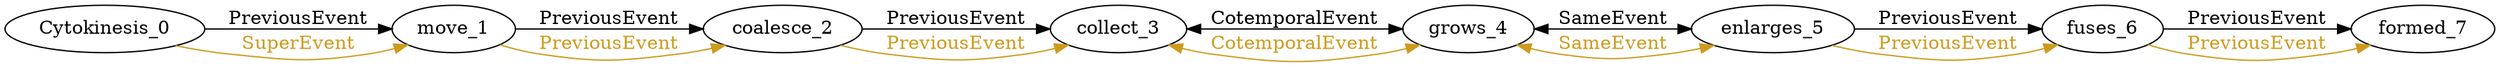 digraph finite_state_machine { 
	rankdir=LR;
	size="50,50";
node0 [label = "Cytokinesis_0"]
node1 [label = "move_1"]
node2 [label = "coalesce_2"]
node3 [label = "collect_3"]
node4 [label = "grows_4"]
node5 [label = "enlarges_5"]
node6 [label = "fuses_6"]
node7 [label = "formed_7"]
node0 -> node1 [ label = "PreviousEvent" fontcolor="black"  color = "Black"];
node0 -> node1 [ label = "SuperEvent" fontcolor="goldenrod3"  color = "goldenrod3"];
node1 -> node2 [ label = "PreviousEvent" fontcolor="black"  color = "Black"];
node1 -> node2 [ label = "PreviousEvent" fontcolor="goldenrod3"  color = "goldenrod3"];
node2 -> node3 [ label = "PreviousEvent" fontcolor="black"  color = "Black"];
node2 -> node3 [ label = "PreviousEvent" fontcolor="goldenrod3"  color = "goldenrod3"];
node3 -> node4 [ label = "CotemporalEvent" fontcolor="black" dir = "both" color = "Black"];
node3 -> node4 [ label = "CotemporalEvent" fontcolor="goldenrod3" dir = "both" color = "goldenrod3"];
node4 -> node5 [ label = "SameEvent" fontcolor="black" dir = "both" color = "Black"];
node4 -> node5 [ label = "SameEvent" fontcolor="goldenrod3" dir = "both" color = "goldenrod3"];
node5 -> node6 [ label = "PreviousEvent" fontcolor="black"  color = "Black"];
node5 -> node6 [ label = "PreviousEvent" fontcolor="goldenrod3"  color = "goldenrod3"];
node6 -> node7 [ label = "PreviousEvent" fontcolor="black"  color = "Black"];
node6 -> node7 [ label = "PreviousEvent" fontcolor="goldenrod3"  color = "goldenrod3"];
}